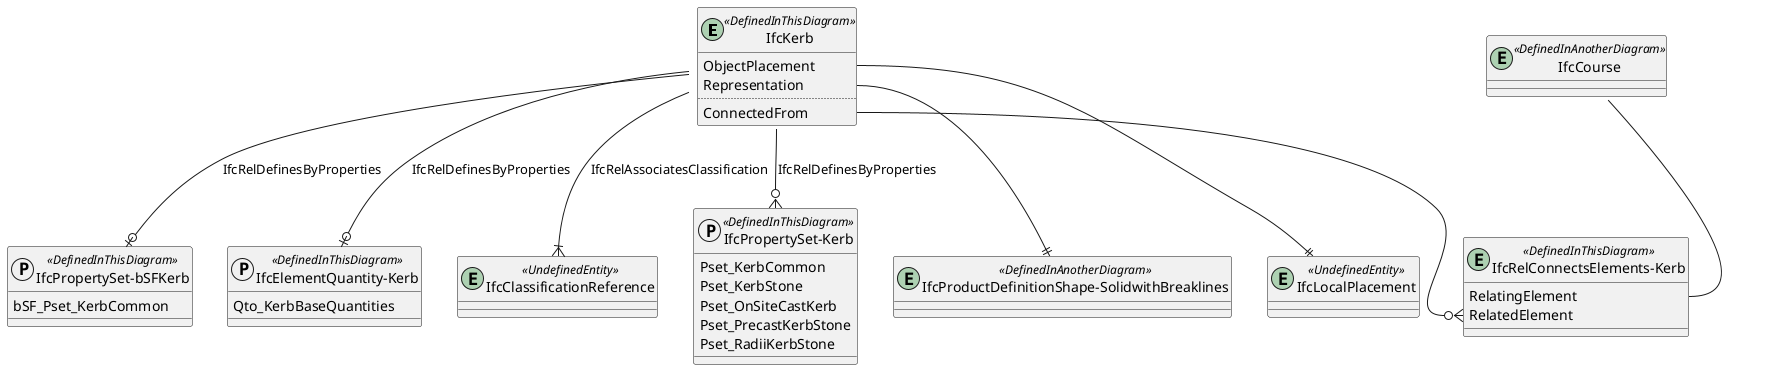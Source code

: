 @startuml 


entity IfcKerb <<DefinedInThisDiagram>>
{
  ObjectPlacement
  Representation
  ..
  ConnectedFrom
}

entity IfcClassificationReference <<UndefinedEntity>>
IfcKerb --|{ IfcClassificationReference : IfcRelAssociatesClassification

entity "IfcProductDefinitionShape-SolidwithBreaklines" <<DefinedInAnotherDiagram>>
IfcKerb::Representation --|| "IfcProductDefinitionShape-SolidwithBreaklines"

entity IfcLocalPlacement <<UndefinedEntity>>
IfcKerb::ObjectPlacement --|| IfcLocalPlacement


protocol "IfcPropertySet-Kerb" <<DefinedInThisDiagram>>
{
    Pset_KerbCommon
    Pset_KerbStone
    Pset_OnSiteCastKerb
    Pset_PrecastKerbStone
    Pset_RadiiKerbStone
}
IfcKerb --o{ "IfcPropertySet-Kerb" : IfcRelDefinesByProperties

protocol "IfcPropertySet-bSFKerb" <<DefinedInThisDiagram>>
{
    bSF_Pset_KerbCommon
}
IfcKerb --o| "IfcPropertySet-bSFKerb" : IfcRelDefinesByProperties

protocol "IfcElementQuantity-Kerb" <<DefinedInThisDiagram>>
{
    Qto_KerbBaseQuantities
}
IfcKerb --o| "IfcElementQuantity-Kerb" : IfcRelDefinesByProperties


entity "IfcRelConnectsElements-Kerb" <<DefinedInThisDiagram>>
{
  RelatingElement
  RelatedElement
}

entity IfcCourse <<DefinedInAnotherDiagram>>
IfcCourse::ConnectedTo -- "IfcRelConnectsElements-Kerb::RelatingElement" 
IfcKerb::ConnectedFrom --o{ "IfcRelConnectsElements-Kerb::RelatedElement" 

@enduml
